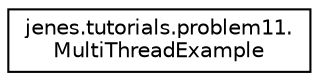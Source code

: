 digraph "Representación gráfica de la clase"
{
  edge [fontname="Helvetica",fontsize="10",labelfontname="Helvetica",labelfontsize="10"];
  node [fontname="Helvetica",fontsize="10",shape=record];
  rankdir="LR";
  Node1 [label="jenes.tutorials.problem11.\lMultiThreadExample",height=0.2,width=0.4,color="black", fillcolor="white", style="filled",URL="$classjenes_1_1tutorials_1_1problem11_1_1_multi_thread_example.html"];
}
